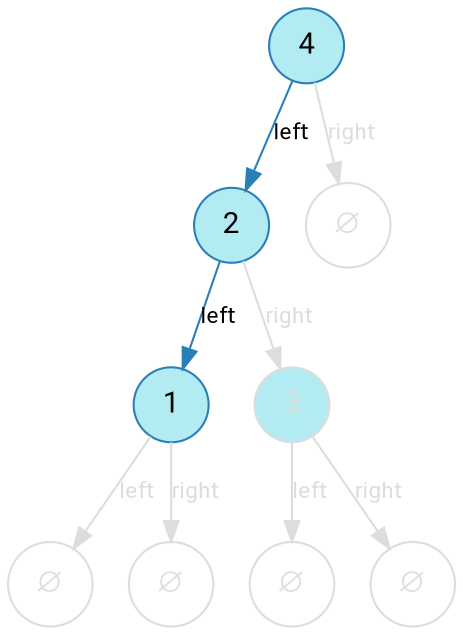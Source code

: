 digraph {
    bgcolor=transparent
    splines=false

    // Default theme: disabled
    node[shape="circle" style="filled" color="#dddddd" fillcolor="#b2ebf2" fontcolor="#dddddd" fontname="Segoe UI,Roboto,Helvetica,Arial,sans-serif"]
    edge [color="#dddddd" fontcolor="#dddddd" fontname="Segoe UI,Roboto,Helvetica,Arial,sans-serif" fontsize=11]

    n1[label=4 color="#2980B9" fillcolor="#b2ebf2" fontcolor="#000000"]
    n2[label=2 color="#2980B9" fillcolor="#b2ebf2" fontcolor="#000000"]
    n3[label=1 color="#2980B9" fillcolor="#b2ebf2" fontcolor="#000000"]
    n4[label=3]

    l1[shape=circle label="∅" fillcolor="#ffffff"]
    l2[shape=circle label="∅" fillcolor="#ffffff"]
    l3[shape=circle label="∅" fillcolor="#ffffff"]
    l4[shape=circle label="∅" fillcolor="#ffffff"]
    l5[shape=circle label="∅" fillcolor="#ffffff"]


    n1 -> n2[label=left color="#2980B9" fontcolor="#000000"]
    n1 -> l1[label=right]
    n2 -> n3[label=left color="#2980B9" fontcolor="#000000"]
    n2 -> n4[label=right]
    n3 -> l2[label=left]
    n3 -> l3[label=right]
    n4 -> l4[label=left]
    n4 -> l5[label=right]
}
